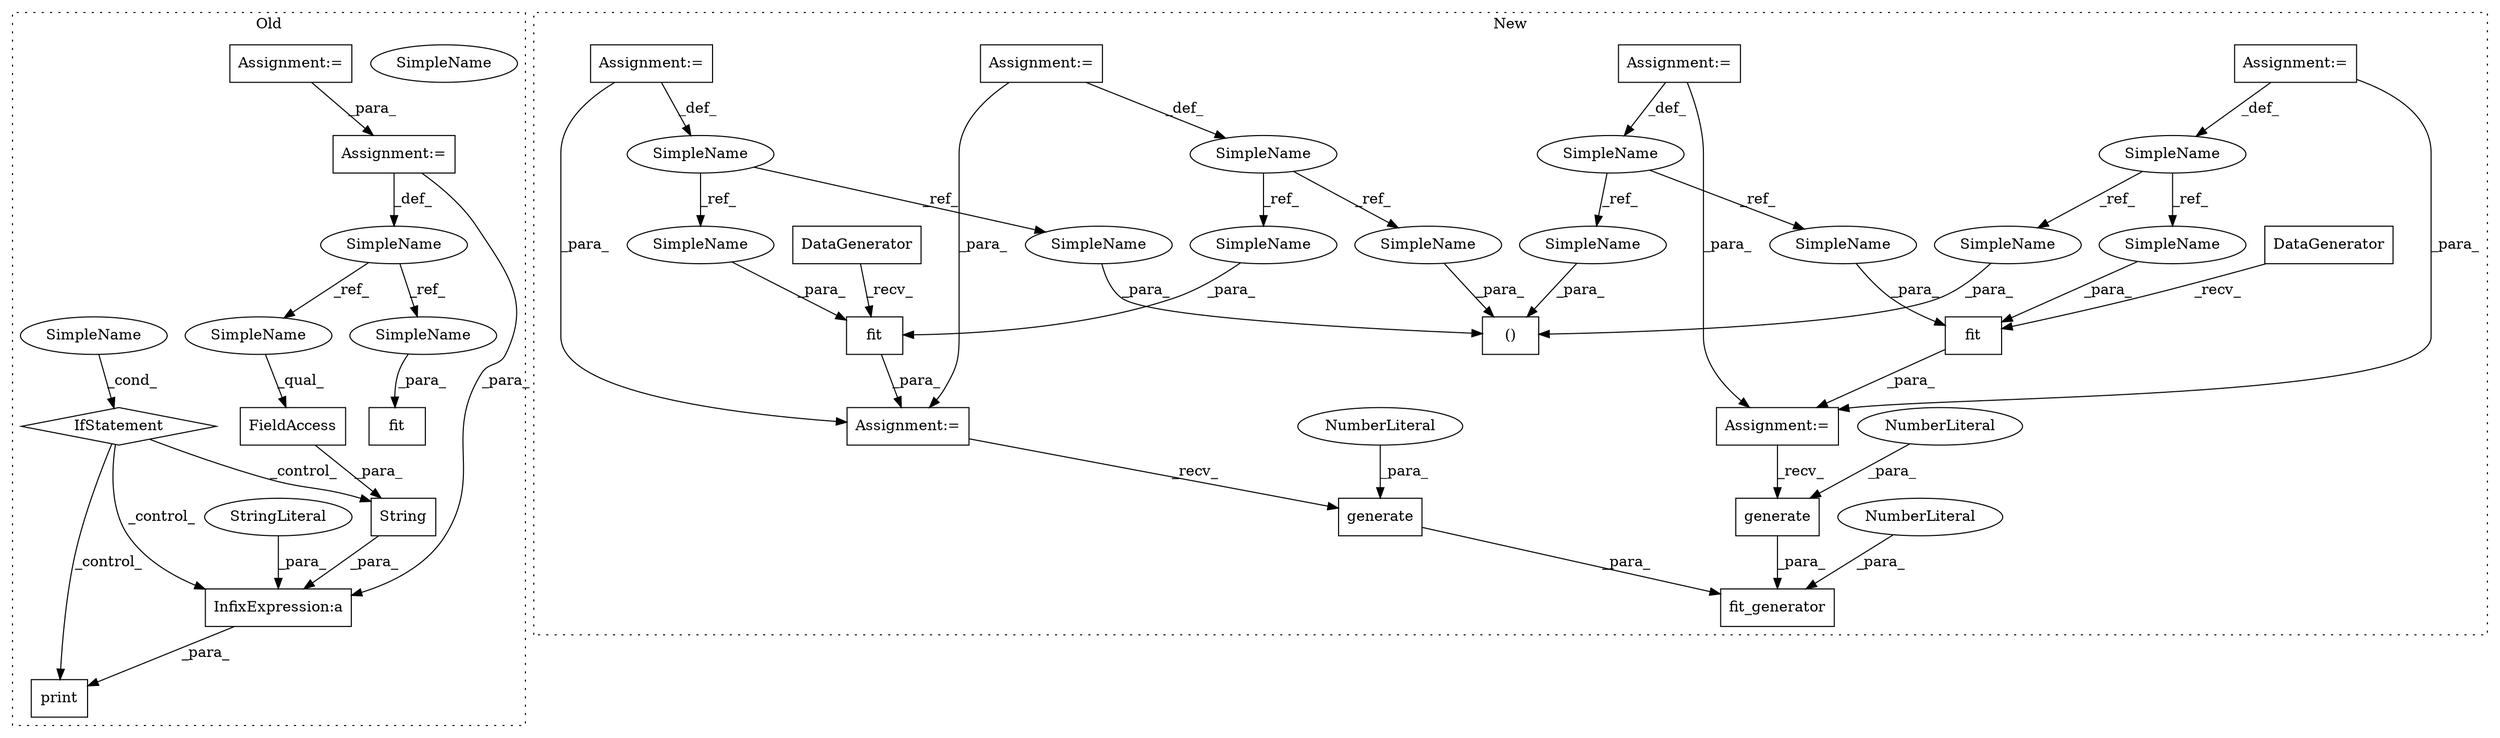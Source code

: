 digraph G {
subgraph cluster0 {
1 [label="String" a="32" s="1624,1647" l="7,1" shape="box"];
3 [label="InfixExpression:a" a="27" s="1621" l="3" shape="box"];
5 [label="SimpleName" a="42" s="1568" l="7" shape="ellipse"];
8 [label="StringLiteral" a="45" s="1591" l="30" shape="ellipse"];
10 [label="print" a="32" s="1585,1648" l="6,1" shape="box"];
11 [label="FieldAccess" a="22" s="1631" l="16" shape="box"];
12 [label="SimpleName" a="42" s="1322" l="10" shape="ellipse"];
13 [label="fit" a="32" s="1802,1840" l="4,1" shape="box"];
21 [label="IfStatement" a="25" s="1564,1575" l="4,2" shape="diamond"];
31 [label="Assignment:=" a="7" s="1524" l="31" shape="box"];
32 [label="Assignment:=" a="7" s="1210" l="1" shape="box"];
41 [label="SimpleName" a="42" s="1806" l="10" shape="ellipse"];
42 [label="SimpleName" a="42" s="1631" l="10" shape="ellipse"];
43 [label="SimpleName" a="42" s="1568" l="7" shape="ellipse"];
label = "Old";
style="dotted";
}
subgraph cluster1 {
2 [label="generate" a="32" s="1733,1762" l="9,1" shape="box"];
4 [label="NumberLiteral" a="34" s="1760" l="2" shape="ellipse"];
6 [label="fit_generator" a="32" s="1709,1806" l="14,1" shape="box"];
7 [label="NumberLiteral" a="34" s="1804" l="2" shape="ellipse"];
9 [label="fit" a="32" s="1571,1588" l="4,1" shape="box"];
14 [label="SimpleName" a="42" s="482" l="6" shape="ellipse"];
15 [label="()" a="106" s="1339" l="65" shape="box"];
16 [label="SimpleName" a="42" s="263" l="6" shape="ellipse"];
17 [label="SimpleName" a="42" s="279" l="7" shape="ellipse"];
18 [label="fit" a="32" s="1510,1529" l="4,1" shape="box"];
19 [label="SimpleName" a="42" s="580" l="7" shape="ellipse"];
20 [label="DataGenerator" a="32" s="1484,1508" l="14,1" shape="box"];
22 [label="generate" a="32" s="1773,1802" l="9,1" shape="box"];
23 [label="NumberLiteral" a="34" s="1800" l="2" shape="ellipse"];
24 [label="DataGenerator" a="32" s="1545,1569" l="14,1" shape="box"];
25 [label="Assignment:=" a="7" s="1544" l="1" shape="box"];
26 [label="Assignment:=" a="7" s="1483" l="1" shape="box"];
27 [label="Assignment:=" a="7" s="482" l="6" shape="box"];
28 [label="Assignment:=" a="7" s="279" l="7" shape="box"];
29 [label="Assignment:=" a="7" s="580" l="7" shape="box"];
30 [label="Assignment:=" a="7" s="263" l="6" shape="box"];
33 [label="SimpleName" a="42" s="1339" l="7" shape="ellipse"];
34 [label="SimpleName" a="42" s="1514" l="7" shape="ellipse"];
35 [label="SimpleName" a="42" s="1398" l="6" shape="ellipse"];
36 [label="SimpleName" a="42" s="1582" l="6" shape="ellipse"];
37 [label="SimpleName" a="42" s="1575" l="6" shape="ellipse"];
38 [label="SimpleName" a="42" s="1359" l="6" shape="ellipse"];
39 [label="SimpleName" a="42" s="1378" l="7" shape="ellipse"];
40 [label="SimpleName" a="42" s="1522" l="7" shape="ellipse"];
label = "New";
style="dotted";
}
1 -> 3 [label="_para_"];
2 -> 6 [label="_para_"];
3 -> 10 [label="_para_"];
4 -> 2 [label="_para_"];
7 -> 6 [label="_para_"];
8 -> 3 [label="_para_"];
9 -> 25 [label="_para_"];
11 -> 1 [label="_para_"];
12 -> 41 [label="_ref_"];
12 -> 42 [label="_ref_"];
14 -> 35 [label="_ref_"];
14 -> 36 [label="_ref_"];
16 -> 38 [label="_ref_"];
16 -> 37 [label="_ref_"];
17 -> 40 [label="_ref_"];
17 -> 39 [label="_ref_"];
18 -> 26 [label="_para_"];
19 -> 33 [label="_ref_"];
19 -> 34 [label="_ref_"];
20 -> 18 [label="_recv_"];
21 -> 1 [label="_control_"];
21 -> 3 [label="_control_"];
21 -> 10 [label="_control_"];
22 -> 6 [label="_para_"];
23 -> 22 [label="_para_"];
24 -> 9 [label="_recv_"];
25 -> 22 [label="_recv_"];
26 -> 2 [label="_recv_"];
27 -> 14 [label="_def_"];
27 -> 25 [label="_para_"];
28 -> 26 [label="_para_"];
28 -> 17 [label="_def_"];
29 -> 26 [label="_para_"];
29 -> 19 [label="_def_"];
30 -> 25 [label="_para_"];
30 -> 16 [label="_def_"];
31 -> 12 [label="_def_"];
31 -> 3 [label="_para_"];
32 -> 31 [label="_para_"];
33 -> 15 [label="_para_"];
34 -> 18 [label="_para_"];
35 -> 15 [label="_para_"];
36 -> 9 [label="_para_"];
37 -> 9 [label="_para_"];
38 -> 15 [label="_para_"];
39 -> 15 [label="_para_"];
40 -> 18 [label="_para_"];
41 -> 13 [label="_para_"];
42 -> 11 [label="_qual_"];
43 -> 21 [label="_cond_"];
}